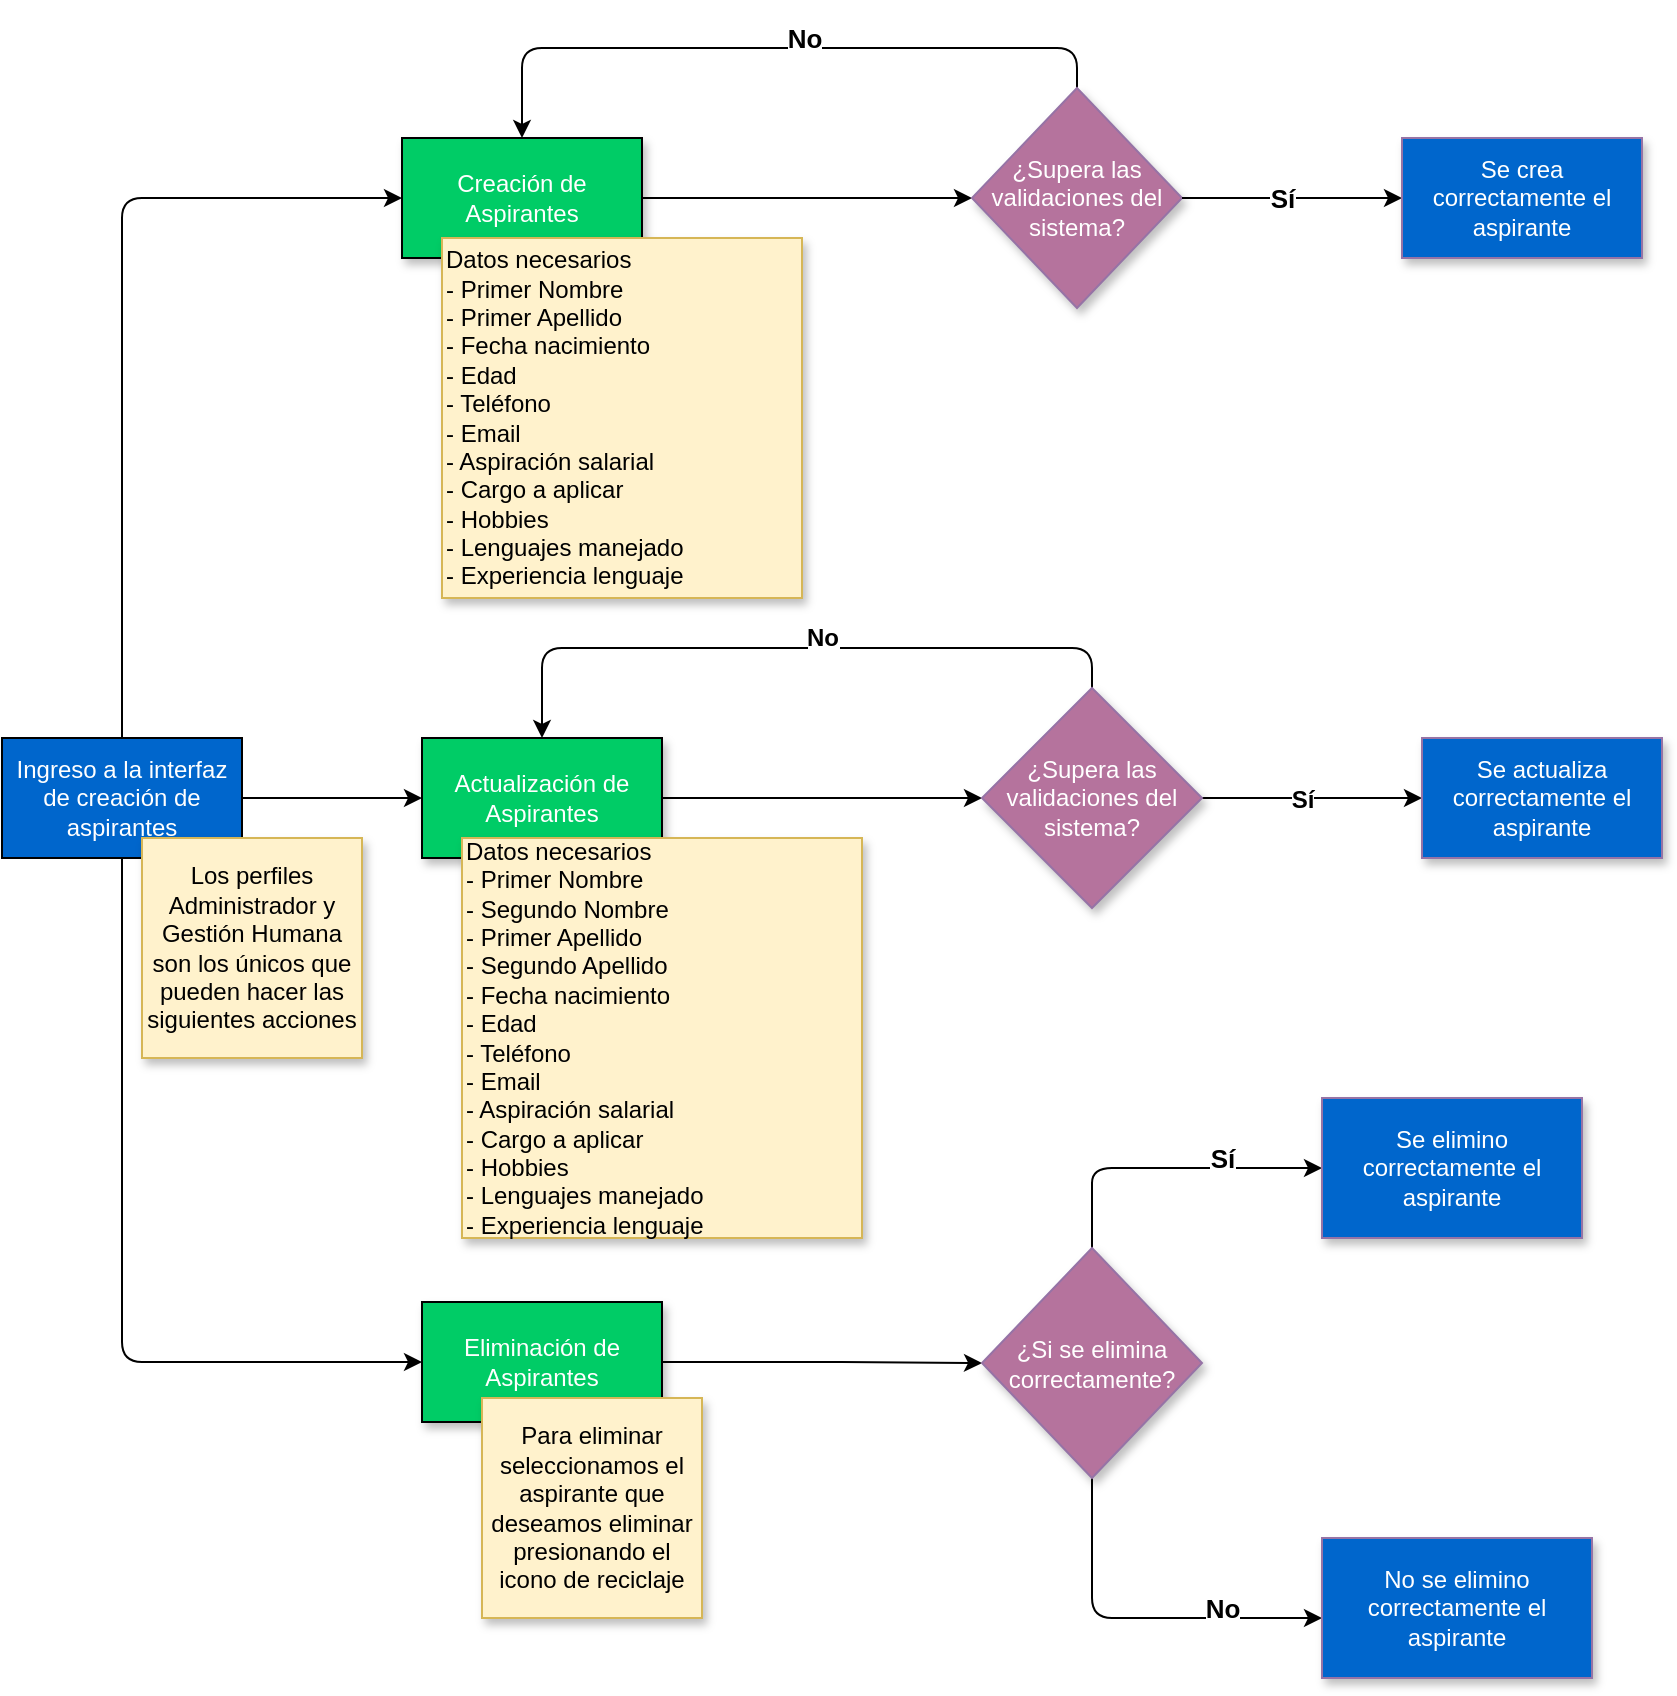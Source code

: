 <mxfile version="15.5.2" type="github">
  <diagram id="uRxMmCMWEN8obnBWay-o" name="Page-1">
    <mxGraphModel dx="1021" dy="612" grid="1" gridSize="10" guides="1" tooltips="1" connect="1" arrows="1" fold="1" page="1" pageScale="1" pageWidth="1169" pageHeight="1654" math="0" shadow="0">
      <root>
        <mxCell id="0" />
        <mxCell id="1" parent="0" />
        <mxCell id="tYjzfDk_-xagTcZU8rG9-9" style="edgeStyle=orthogonalEdgeStyle;orthogonalLoop=1;jettySize=auto;html=1;fontColor=#FFFFFF;" parent="1" source="tYjzfDk_-xagTcZU8rG9-1" target="tYjzfDk_-xagTcZU8rG9-4" edge="1">
          <mxGeometry relative="1" as="geometry">
            <Array as="points">
              <mxPoint x="90" y="100" />
            </Array>
          </mxGeometry>
        </mxCell>
        <mxCell id="tYjzfDk_-xagTcZU8rG9-12" value="" style="edgeStyle=orthogonalEdgeStyle;orthogonalLoop=1;jettySize=auto;html=1;fontColor=#FFFFFF;" parent="1" source="tYjzfDk_-xagTcZU8rG9-1" target="tYjzfDk_-xagTcZU8rG9-11" edge="1">
          <mxGeometry relative="1" as="geometry" />
        </mxCell>
        <mxCell id="tYjzfDk_-xagTcZU8rG9-15" style="edgeStyle=orthogonalEdgeStyle;orthogonalLoop=1;jettySize=auto;html=1;fontColor=#FFFFFF;" parent="1" source="tYjzfDk_-xagTcZU8rG9-1" target="tYjzfDk_-xagTcZU8rG9-13" edge="1">
          <mxGeometry relative="1" as="geometry">
            <Array as="points">
              <mxPoint x="90" y="682" />
            </Array>
          </mxGeometry>
        </mxCell>
        <mxCell id="B-TcR34ZYHO77NCptwwK-23" style="edgeStyle=orthogonalEdgeStyle;orthogonalLoop=1;jettySize=auto;html=1;exitX=1;exitY=0.5;exitDx=0;exitDy=0;entryX=0;entryY=0.5;entryDx=0;entryDy=0;fontSize=13;fontColor=#000000;" parent="1" source="tYjzfDk_-xagTcZU8rG9-4" target="B-TcR34ZYHO77NCptwwK-3" edge="1">
          <mxGeometry relative="1" as="geometry">
            <Array as="points">
              <mxPoint x="430" y="100" />
              <mxPoint x="430" y="100" />
            </Array>
          </mxGeometry>
        </mxCell>
        <mxCell id="tYjzfDk_-xagTcZU8rG9-4" value="&lt;font color=&quot;#ffffff&quot;&gt;Creación de Aspirantes&lt;/font&gt;" style="whiteSpace=wrap;html=1;fillColor=#00CC66;shadow=1;arcSize=18;" parent="1" vertex="1">
          <mxGeometry x="230" y="70" width="120" height="60" as="geometry" />
        </mxCell>
        <mxCell id="B-TcR34ZYHO77NCptwwK-6" value="" style="edgeStyle=orthogonalEdgeStyle;orthogonalLoop=1;jettySize=auto;html=1;" parent="1" source="tYjzfDk_-xagTcZU8rG9-11" target="B-TcR34ZYHO77NCptwwK-5" edge="1">
          <mxGeometry relative="1" as="geometry" />
        </mxCell>
        <mxCell id="tYjzfDk_-xagTcZU8rG9-11" value="&lt;font color=&quot;#ffffff&quot;&gt;Actualización de Aspirantes&lt;/font&gt;" style="whiteSpace=wrap;html=1;fillColor=#00CC66;shadow=1;" parent="1" vertex="1">
          <mxGeometry x="240" y="370" width="120" height="60" as="geometry" />
        </mxCell>
        <mxCell id="B-TcR34ZYHO77NCptwwK-8" value="" style="edgeStyle=orthogonalEdgeStyle;orthogonalLoop=1;jettySize=auto;html=1;" parent="1" source="tYjzfDk_-xagTcZU8rG9-13" target="B-TcR34ZYHO77NCptwwK-7" edge="1">
          <mxGeometry relative="1" as="geometry" />
        </mxCell>
        <mxCell id="tYjzfDk_-xagTcZU8rG9-13" value="Eliminación de Aspirantes" style="whiteSpace=wrap;html=1;fontColor=#FFFFFF;fillColor=#00CC66;shadow=1;" parent="1" vertex="1">
          <mxGeometry x="240" y="652" width="120" height="60" as="geometry" />
        </mxCell>
        <mxCell id="tYjzfDk_-xagTcZU8rG9-19" value="Datos necesarios&lt;br&gt;- Primer Nombre&lt;br&gt;- Primer Apellido&lt;br&gt;- Fecha nacimiento&lt;br&gt;- Edad&lt;br&gt;- Teléfono&lt;br&gt;- Email&lt;br&gt;- Aspiración salarial&lt;br&gt;- Cargo a aplicar&lt;br&gt;- Hobbies&lt;br&gt;- Lenguajes manejado&lt;br&gt;- Experiencia lenguaje" style="whiteSpace=wrap;html=1;aspect=fixed;shadow=1;fillColor=#fff2cc;strokeColor=#d6b656;align=left;" parent="1" vertex="1">
          <mxGeometry x="250" y="120" width="180" height="180" as="geometry" />
        </mxCell>
        <mxCell id="B-TcR34ZYHO77NCptwwK-20" style="edgeStyle=orthogonalEdgeStyle;orthogonalLoop=1;jettySize=auto;html=1;exitX=0.5;exitY=0;exitDx=0;exitDy=0;entryX=0.5;entryY=0;entryDx=0;entryDy=0;fontColor=#FFFFFF;" parent="1" source="B-TcR34ZYHO77NCptwwK-3" target="tYjzfDk_-xagTcZU8rG9-4" edge="1">
          <mxGeometry relative="1" as="geometry">
            <Array as="points">
              <mxPoint x="568" y="25" />
              <mxPoint x="450" y="20" />
              <mxPoint x="290" y="25" />
            </Array>
          </mxGeometry>
        </mxCell>
        <mxCell id="B-TcR34ZYHO77NCptwwK-22" value="&lt;p&gt;&lt;font style=&quot;font-size: 13px&quot; color=&quot;#000000&quot;&gt;&lt;b&gt;No&lt;/b&gt;&lt;/font&gt;&lt;/p&gt;" style="edgeLabel;html=1;align=center;verticalAlign=middle;resizable=0;points=[];fontColor=#FFFFFF;" parent="B-TcR34ZYHO77NCptwwK-20" vertex="1" connectable="0">
          <mxGeometry x="-0.086" y="2" relative="1" as="geometry">
            <mxPoint y="-7" as="offset" />
          </mxGeometry>
        </mxCell>
        <mxCell id="B-TcR34ZYHO77NCptwwK-3" value="&lt;span style=&quot;color: rgb(255 , 255 , 255)&quot;&gt;¿Supera las validaciones del sistema?&lt;/span&gt;" style="rhombus;whiteSpace=wrap;html=1;shadow=1;fillColor=#B5739D;arcSize=18;strokeColor=#9673a6;" parent="1" vertex="1">
          <mxGeometry x="515" y="45" width="105" height="110" as="geometry" />
        </mxCell>
        <mxCell id="B-TcR34ZYHO77NCptwwK-29" style="edgeStyle=orthogonalEdgeStyle;orthogonalLoop=1;jettySize=auto;html=1;exitX=0.5;exitY=0;exitDx=0;exitDy=0;entryX=0.5;entryY=0;entryDx=0;entryDy=0;fontSize=12;fontColor=#FFFFFF;" parent="1" source="B-TcR34ZYHO77NCptwwK-5" target="tYjzfDk_-xagTcZU8rG9-11" edge="1">
          <mxGeometry relative="1" as="geometry" />
        </mxCell>
        <mxCell id="B-TcR34ZYHO77NCptwwK-30" value="&lt;font color=&quot;#000000&quot;&gt;&lt;b&gt;No&lt;/b&gt;&lt;/font&gt;" style="edgeLabel;html=1;align=center;verticalAlign=middle;resizable=0;points=[];fontSize=12;fontColor=#FFFFFF;" parent="B-TcR34ZYHO77NCptwwK-29" vertex="1" connectable="0">
          <mxGeometry x="-0.206" y="-1" relative="1" as="geometry">
            <mxPoint x="-20" y="-4" as="offset" />
          </mxGeometry>
        </mxCell>
        <mxCell id="B-TcR34ZYHO77NCptwwK-37" style="edgeStyle=orthogonalEdgeStyle;orthogonalLoop=1;jettySize=auto;html=1;exitX=1;exitY=0.5;exitDx=0;exitDy=0;entryX=0;entryY=0.5;entryDx=0;entryDy=0;fontSize=13;fontColor=#FFFFFF;" parent="1" source="B-TcR34ZYHO77NCptwwK-5" edge="1">
          <mxGeometry relative="1" as="geometry">
            <mxPoint x="740" y="400" as="targetPoint" />
          </mxGeometry>
        </mxCell>
        <mxCell id="B-TcR34ZYHO77NCptwwK-5" value="&lt;font color=&quot;#ffffff&quot;&gt;¿Supera las validaciones del sistema?&lt;/font&gt;" style="rhombus;whiteSpace=wrap;html=1;shadow=1;fillColor=#B5739D;strokeColor=#9673a6;" parent="1" vertex="1">
          <mxGeometry x="520" y="345" width="110" height="110" as="geometry" />
        </mxCell>
        <mxCell id="B-TcR34ZYHO77NCptwwK-14" value="&lt;b&gt;&lt;font style=&quot;font-size: 13px&quot;&gt;Sí&lt;/font&gt;&lt;/b&gt;" style="edgeStyle=orthogonalEdgeStyle;orthogonalLoop=1;jettySize=auto;html=1;" parent="1" source="B-TcR34ZYHO77NCptwwK-7" target="B-TcR34ZYHO77NCptwwK-13" edge="1">
          <mxGeometry x="0.355" y="5" relative="1" as="geometry">
            <Array as="points">
              <mxPoint x="575" y="610" />
              <mxPoint x="575" y="610" />
            </Array>
            <mxPoint as="offset" />
          </mxGeometry>
        </mxCell>
        <mxCell id="B-TcR34ZYHO77NCptwwK-35" value="&lt;font color=&quot;#000000&quot;&gt;&lt;b&gt;No&lt;/b&gt;&lt;/font&gt;" style="edgeStyle=orthogonalEdgeStyle;orthogonalLoop=1;jettySize=auto;html=1;fontSize=13;fontColor=#B5739D;" parent="1" source="B-TcR34ZYHO77NCptwwK-7" target="B-TcR34ZYHO77NCptwwK-34" edge="1">
          <mxGeometry x="0.46" y="5" relative="1" as="geometry">
            <Array as="points">
              <mxPoint x="575" y="810" />
            </Array>
            <mxPoint as="offset" />
          </mxGeometry>
        </mxCell>
        <mxCell id="B-TcR34ZYHO77NCptwwK-7" value="&lt;font color=&quot;#ffffff&quot;&gt;¿Si se elimina correctamente?&lt;/font&gt;" style="rhombus;whiteSpace=wrap;html=1;shadow=1;fillColor=#B5739D;strokeColor=#9673a6;fontColor=#B5739D;" parent="1" vertex="1">
          <mxGeometry x="520" y="625" width="110" height="115" as="geometry" />
        </mxCell>
        <mxCell id="B-TcR34ZYHO77NCptwwK-11" value="&lt;font color=&quot;#ffffff&quot;&gt;Se actualiza correctamente el aspirante&lt;/font&gt;" style="whiteSpace=wrap;html=1;shadow=1;strokeColor=#9673a6;fillColor=#0066CC;" parent="1" vertex="1">
          <mxGeometry x="740" y="370" width="120" height="60" as="geometry" />
        </mxCell>
        <mxCell id="B-TcR34ZYHO77NCptwwK-13" value="&lt;font color=&quot;#ffffff&quot;&gt;Se elimino correctamente el aspirante&lt;/font&gt;" style="whiteSpace=wrap;html=1;shadow=1;strokeColor=#9673a6;fillColor=#0066CC;" parent="1" vertex="1">
          <mxGeometry x="690" y="550" width="130" height="70" as="geometry" />
        </mxCell>
        <mxCell id="tYjzfDk_-xagTcZU8rG9-1" value="&lt;font color=&quot;#ffffff&quot;&gt;Ingreso a la interfaz de creación de aspirantes&lt;/font&gt;" style="whiteSpace=wrap;html=1;fillColor=#0066CC;" parent="1" vertex="1">
          <mxGeometry x="30" y="370" width="120" height="60" as="geometry" />
        </mxCell>
        <mxCell id="B-TcR34ZYHO77NCptwwK-17" value="Los perfiles Administrador y Gestión Humana son los únicos que pueden hacer las siguientes acciones" style="whiteSpace=wrap;html=1;aspect=fixed;shadow=1;fillColor=#fff2cc;strokeColor=#d6b656;" parent="1" vertex="1">
          <mxGeometry x="100" y="420" width="110" height="110" as="geometry" />
        </mxCell>
        <mxCell id="B-TcR34ZYHO77NCptwwK-28" value="Datos necesarios&lt;br&gt;- Primer Nombre&lt;br&gt;- Segundo Nombre&lt;br&gt;- Primer Apellido&lt;br&gt;- Segundo Apellido&lt;br&gt;- Fecha nacimiento&lt;br&gt;- Edad&lt;br&gt;- Teléfono&lt;br&gt;- Email&lt;br&gt;- Aspiración salarial&lt;br&gt;- Cargo a aplicar&lt;br&gt;- Hobbies&lt;br&gt;- Lenguajes manejado&lt;br&gt;- Experiencia lenguaje" style="whiteSpace=wrap;html=1;aspect=fixed;shadow=1;fillColor=#fff2cc;strokeColor=#d6b656;align=left;" parent="1" vertex="1">
          <mxGeometry x="260" y="420" width="200" height="200" as="geometry" />
        </mxCell>
        <mxCell id="B-TcR34ZYHO77NCptwwK-32" value="Para eliminar seleccionamos el aspirante que deseamos eliminar presionando el icono de reciclaje" style="whiteSpace=wrap;html=1;aspect=fixed;shadow=1;fillColor=#fff2cc;strokeColor=#d6b656;" parent="1" vertex="1">
          <mxGeometry x="270" y="700" width="110" height="110" as="geometry" />
        </mxCell>
        <mxCell id="B-TcR34ZYHO77NCptwwK-34" value="&lt;font color=&quot;#ffffff&quot;&gt;No se elimino correctamente el aspirante&lt;/font&gt;" style="whiteSpace=wrap;html=1;shadow=1;fontColor=#B5739D;strokeColor=#9673a6;fillColor=#0066CC;" parent="1" vertex="1">
          <mxGeometry x="690" y="770" width="135" height="70" as="geometry" />
        </mxCell>
        <mxCell id="B-TcR34ZYHO77NCptwwK-38" value="&lt;b&gt;Sí&lt;/b&gt;" style="edgeLabel;html=1;align=center;verticalAlign=middle;resizable=0;points=[];fontSize=12;fontColor=#000000;" parent="1" vertex="1" connectable="0">
          <mxGeometry x="440.005" y="400" as="geometry">
            <mxPoint x="240" y="1" as="offset" />
          </mxGeometry>
        </mxCell>
        <mxCell id="B-TcR34ZYHO77NCptwwK-40" style="edgeStyle=orthogonalEdgeStyle;orthogonalLoop=1;jettySize=auto;html=1;exitX=1;exitY=0.5;exitDx=0;exitDy=0;entryX=0;entryY=0.5;entryDx=0;entryDy=0;fontSize=13;fontColor=#FFFFFF;" parent="1" edge="1">
          <mxGeometry relative="1" as="geometry">
            <mxPoint x="620" y="100" as="sourcePoint" />
            <mxPoint x="730" y="100" as="targetPoint" />
          </mxGeometry>
        </mxCell>
        <mxCell id="B-TcR34ZYHO77NCptwwK-44" value="&lt;font color=&quot;#000000&quot;&gt;&lt;b&gt;Sí&lt;/b&gt;&lt;/font&gt;" style="edgeLabel;html=1;align=center;verticalAlign=middle;resizable=0;points=[];fontSize=13;fontColor=#FFFFFF;" parent="B-TcR34ZYHO77NCptwwK-40" vertex="1" connectable="0">
          <mxGeometry x="-0.161" relative="1" as="geometry">
            <mxPoint x="4" as="offset" />
          </mxGeometry>
        </mxCell>
        <mxCell id="B-TcR34ZYHO77NCptwwK-41" value="&lt;font color=&quot;#ffffff&quot;&gt;Se crea correctamente el aspirante&lt;/font&gt;" style="whiteSpace=wrap;html=1;shadow=1;strokeColor=#9673a6;fillColor=#0066CC;" parent="1" vertex="1">
          <mxGeometry x="730" y="70" width="120" height="60" as="geometry" />
        </mxCell>
      </root>
    </mxGraphModel>
  </diagram>
</mxfile>
